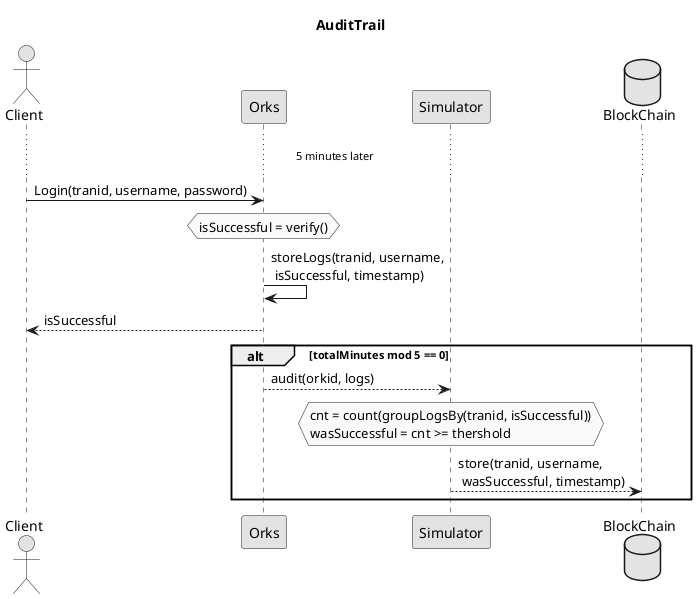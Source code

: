 @startuml auditTrailFlow
skinparam monochrome true

title AuditTrail

actor Client
participant Orks
participant Simulator
database BlockChain

...5 minutes later...
Client -> Orks: Login(tranid, username, password)

hnote over Orks: isSuccessful = verify()
Orks -> Orks: storeLogs(tranid, username,\n isSuccessful, timestamp)
Orks --> Client: isSuccessful

alt totalMinutes mod 5 == 0

Orks --> Simulator: audit(orkid, logs)

hnote over Simulator
  cnt = count(groupLogsBy(tranid, isSuccessful))
  wasSuccessful = cnt >= thershold
end note

Simulator --> BlockChain: store(tranid, username,\n wasSuccessful, timestamp)

end
@enduml